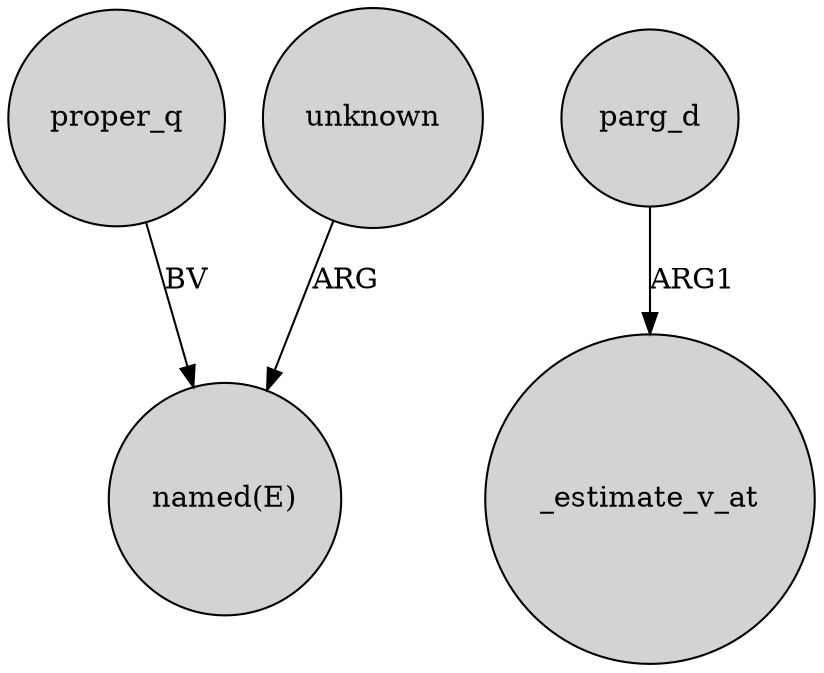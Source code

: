 digraph {
	node [shape=circle style=filled]
	proper_q -> "named(E)" [label=BV]
	parg_d -> _estimate_v_at [label=ARG1]
	unknown -> "named(E)" [label=ARG]
}
